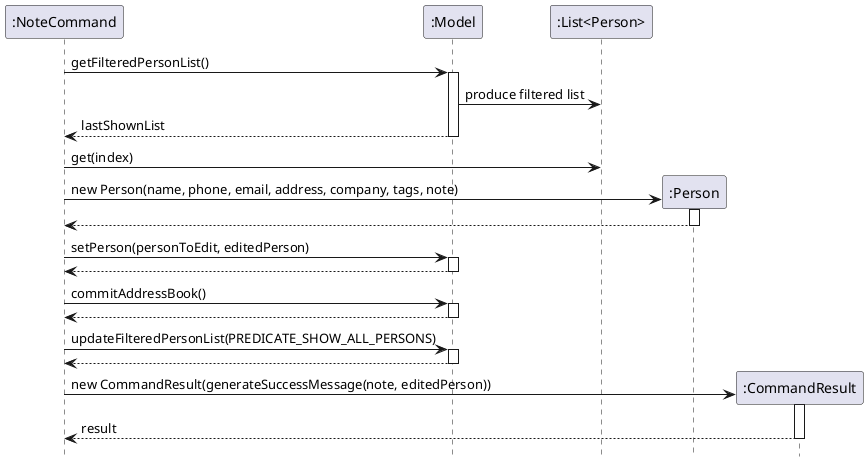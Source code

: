 @startuml NoteCommandInternalSequence
hide footbox
skinparam ArrowFontStyle plain

participant ":NoteCommand" as NoteCommand
participant ":Model" as Model
participant ":List<Person>" as LastShownList
participant ":Person" as EditedPerson
participant ":CommandResult" as CommandResult

NoteCommand -> Model : getFilteredPersonList()
activate Model
Model -> LastShownList : produce filtered list
Model --> NoteCommand : lastShownList
deactivate Model

NoteCommand -> LastShownList : get(index)

' Ensure EditedPerson lifeline exists at top, then send constructor and activate immediately
create EditedPerson
NoteCommand -> EditedPerson : new Person(name, phone, email, address, company, tags, note)
activate EditedPerson
EditedPerson --> NoteCommand
deactivate EditedPerson

NoteCommand -> Model : setPerson(personToEdit, editedPerson)
activate Model
Model --> NoteCommand
deactivate Model

NoteCommand -> Model : commitAddressBook()
activate Model
Model --> NoteCommand
deactivate Model

NoteCommand -> Model : updateFilteredPersonList(PREDICATE_SHOW_ALL_PERSONS)
activate Model
Model --> NoteCommand
deactivate Model

' CommandResult: create first to reserve top placement, then constructor and activation attached to class box
create CommandResult
NoteCommand -> CommandResult : new CommandResult(generateSuccessMessage(note, editedPerson))
activate CommandResult
CommandResult --> NoteCommand : result
deactivate CommandResult

@enduml
